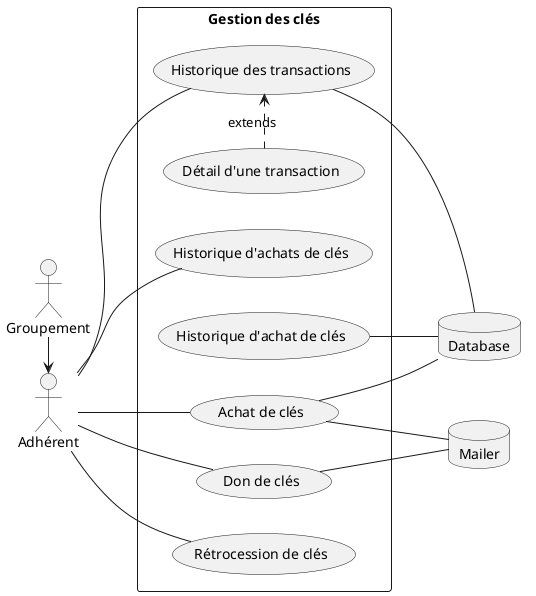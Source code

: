 @startuml
left to right direction
skinparam packageStyle rectangle
actor Groupement
actor Adhérent
database Database
database Mailer

Groupement -> Adhérent

rectangle "Gestion des clés" {
    Adhérent -- (Historique d'achats de clés)
    Adhérent -- (Historique des transactions)
    Adhérent -- (Achat de clés)
    Adhérent -- (Don de clés)
    Adhérent -- (Rétrocession de clés)
    (Historique d'achat de clés) -- Database
    (Historique des transactions) -- Database
    (Achat de clés) -- Mailer
    (Don de clés) -- Mailer
    (Achat de clés) -- Database
    (Détail d'une transaction) .> (Historique des transactions) : extends
}
@enduml